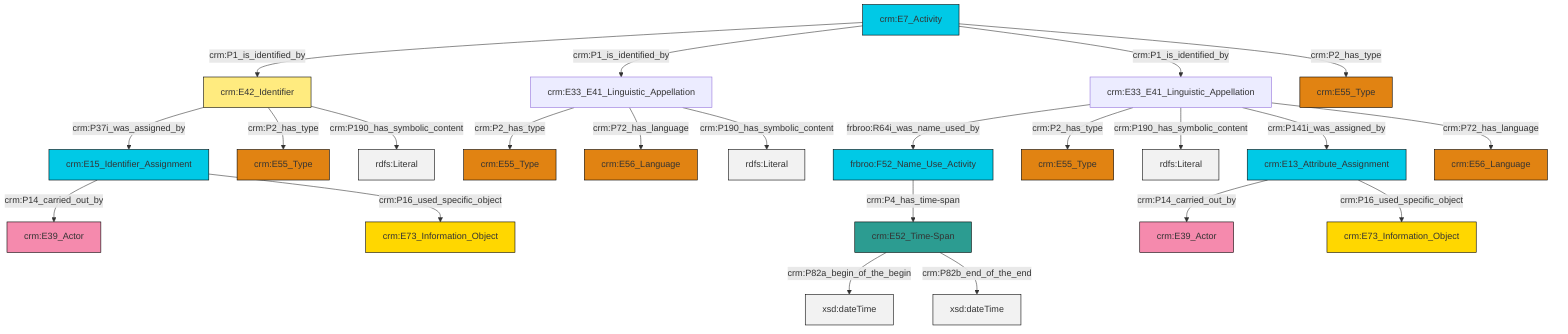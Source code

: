 graph TD
classDef Literal fill:#f2f2f2,stroke:#000000;
classDef CRM_Entity fill:#FFFFFF,stroke:#000000;
classDef Temporal_Entity fill:#00C9E6, stroke:#000000;
classDef Type fill:#E18312, stroke:#000000;
classDef Time-Span fill:#2C9C91, stroke:#000000;
classDef Appellation fill:#FFEB7F, stroke:#000000;
classDef Place fill:#008836, stroke:#000000;
classDef Persistent_Item fill:#B266B2, stroke:#000000;
classDef Conceptual_Object fill:#FFD700, stroke:#000000;
classDef Physical_Thing fill:#D2B48C, stroke:#000000;
classDef Actor fill:#f58aad, stroke:#000000;
classDef PC_Classes fill:#4ce600, stroke:#000000;
classDef Multi fill:#cccccc,stroke:#000000;

0["crm:E7_Activity"]:::Temporal_Entity -->|crm:P1_is_identified_by| 1["crm:E42_Identifier"]:::Appellation
0["crm:E7_Activity"]:::Temporal_Entity -->|crm:P1_is_identified_by| 2["crm:E33_E41_Linguistic_Appellation"]:::Default
3["crm:E15_Identifier_Assignment"]:::Temporal_Entity -->|crm:P14_carried_out_by| 4["crm:E39_Actor"]:::Actor
5["crm:E52_Time-Span"]:::Time-Span -->|crm:P82a_begin_of_the_begin| 6[xsd:dateTime]:::Literal
7["frbroo:F52_Name_Use_Activity"]:::Temporal_Entity -->|crm:P4_has_time-span| 5["crm:E52_Time-Span"]:::Time-Span
10["crm:E33_E41_Linguistic_Appellation"]:::Default -->|frbroo:R64i_was_name_used_by| 7["frbroo:F52_Name_Use_Activity"]:::Temporal_Entity
11["crm:E13_Attribute_Assignment"]:::Temporal_Entity -->|crm:P14_carried_out_by| 12["crm:E39_Actor"]:::Actor
10["crm:E33_E41_Linguistic_Appellation"]:::Default -->|crm:P2_has_type| 13["crm:E55_Type"]:::Type
0["crm:E7_Activity"]:::Temporal_Entity -->|crm:P1_is_identified_by| 10["crm:E33_E41_Linguistic_Appellation"]:::Default
2["crm:E33_E41_Linguistic_Appellation"]:::Default -->|crm:P2_has_type| 14["crm:E55_Type"]:::Type
10["crm:E33_E41_Linguistic_Appellation"]:::Default -->|crm:P190_has_symbolic_content| 25[rdfs:Literal]:::Literal
1["crm:E42_Identifier"]:::Appellation -->|crm:P37i_was_assigned_by| 3["crm:E15_Identifier_Assignment"]:::Temporal_Entity
1["crm:E42_Identifier"]:::Appellation -->|crm:P2_has_type| 27["crm:E55_Type"]:::Type
10["crm:E33_E41_Linguistic_Appellation"]:::Default -->|crm:P141i_was_assigned_by| 11["crm:E13_Attribute_Assignment"]:::Temporal_Entity
10["crm:E33_E41_Linguistic_Appellation"]:::Default -->|crm:P72_has_language| 15["crm:E56_Language"]:::Type
2["crm:E33_E41_Linguistic_Appellation"]:::Default -->|crm:P72_has_language| 17["crm:E56_Language"]:::Type
0["crm:E7_Activity"]:::Temporal_Entity -->|crm:P2_has_type| 33["crm:E55_Type"]:::Type
1["crm:E42_Identifier"]:::Appellation -->|crm:P190_has_symbolic_content| 35[rdfs:Literal]:::Literal
3["crm:E15_Identifier_Assignment"]:::Temporal_Entity -->|crm:P16_used_specific_object| 37["crm:E73_Information_Object"]:::Conceptual_Object
5["crm:E52_Time-Span"]:::Time-Span -->|crm:P82b_end_of_the_end| 39[xsd:dateTime]:::Literal
11["crm:E13_Attribute_Assignment"]:::Temporal_Entity -->|crm:P16_used_specific_object| 31["crm:E73_Information_Object"]:::Conceptual_Object
2["crm:E33_E41_Linguistic_Appellation"]:::Default -->|crm:P190_has_symbolic_content| 40[rdfs:Literal]:::Literal